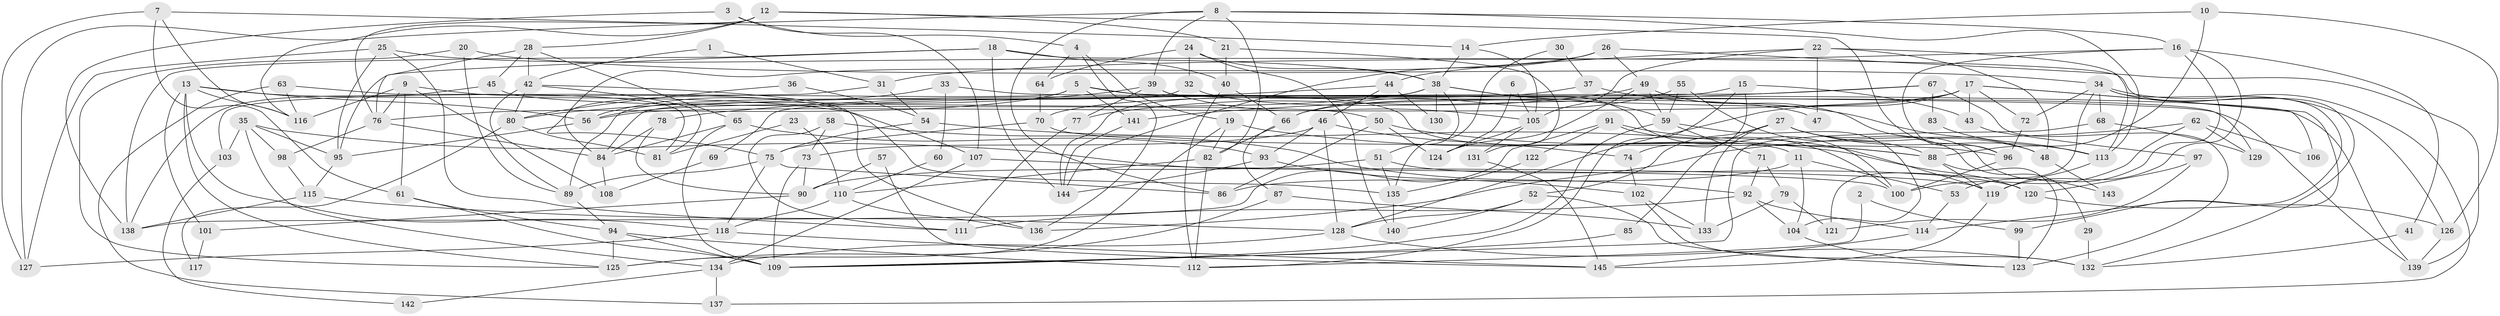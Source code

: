 // Generated by graph-tools (version 1.1) at 2025/36/03/09/25 02:36:04]
// undirected, 145 vertices, 290 edges
graph export_dot {
graph [start="1"]
  node [color=gray90,style=filled];
  1;
  2;
  3;
  4;
  5;
  6;
  7;
  8;
  9;
  10;
  11;
  12;
  13;
  14;
  15;
  16;
  17;
  18;
  19;
  20;
  21;
  22;
  23;
  24;
  25;
  26;
  27;
  28;
  29;
  30;
  31;
  32;
  33;
  34;
  35;
  36;
  37;
  38;
  39;
  40;
  41;
  42;
  43;
  44;
  45;
  46;
  47;
  48;
  49;
  50;
  51;
  52;
  53;
  54;
  55;
  56;
  57;
  58;
  59;
  60;
  61;
  62;
  63;
  64;
  65;
  66;
  67;
  68;
  69;
  70;
  71;
  72;
  73;
  74;
  75;
  76;
  77;
  78;
  79;
  80;
  81;
  82;
  83;
  84;
  85;
  86;
  87;
  88;
  89;
  90;
  91;
  92;
  93;
  94;
  95;
  96;
  97;
  98;
  99;
  100;
  101;
  102;
  103;
  104;
  105;
  106;
  107;
  108;
  109;
  110;
  111;
  112;
  113;
  114;
  115;
  116;
  117;
  118;
  119;
  120;
  121;
  122;
  123;
  124;
  125;
  126;
  127;
  128;
  129;
  130;
  131;
  132;
  133;
  134;
  135;
  136;
  137;
  138;
  139;
  140;
  141;
  142;
  143;
  144;
  145;
  1 -- 42;
  1 -- 31;
  2 -- 99;
  2 -- 112;
  3 -- 107;
  3 -- 4;
  3 -- 138;
  4 -- 19;
  4 -- 136;
  4 -- 64;
  5 -- 76;
  5 -- 139;
  5 -- 11;
  5 -- 103;
  5 -- 141;
  6 -- 124;
  6 -- 105;
  7 -- 127;
  7 -- 61;
  7 -- 14;
  7 -- 116;
  8 -- 82;
  8 -- 127;
  8 -- 16;
  8 -- 39;
  8 -- 86;
  8 -- 113;
  9 -- 116;
  9 -- 76;
  9 -- 61;
  9 -- 108;
  9 -- 135;
  10 -- 14;
  10 -- 88;
  10 -- 126;
  11 -- 86;
  11 -- 53;
  11 -- 104;
  12 -- 96;
  12 -- 116;
  12 -- 21;
  12 -- 28;
  12 -- 76;
  13 -- 125;
  13 -- 107;
  13 -- 56;
  13 -- 101;
  13 -- 116;
  13 -- 118;
  14 -- 38;
  14 -- 105;
  15 -- 84;
  15 -- 74;
  15 -- 43;
  15 -- 112;
  16 -- 119;
  16 -- 31;
  16 -- 41;
  16 -- 53;
  16 -- 96;
  17 -- 56;
  17 -- 128;
  17 -- 43;
  17 -- 66;
  17 -- 72;
  17 -- 99;
  17 -- 106;
  18 -- 132;
  18 -- 138;
  18 -- 40;
  18 -- 95;
  18 -- 144;
  19 -- 82;
  19 -- 125;
  19 -- 88;
  20 -- 89;
  20 -- 34;
  20 -- 125;
  21 -- 40;
  21 -- 131;
  22 -- 113;
  22 -- 105;
  22 -- 44;
  22 -- 47;
  22 -- 48;
  23 -- 110;
  23 -- 81;
  24 -- 64;
  24 -- 38;
  24 -- 32;
  24 -- 140;
  25 -- 38;
  25 -- 95;
  25 -- 111;
  25 -- 127;
  26 -- 75;
  26 -- 49;
  26 -- 139;
  26 -- 144;
  27 -- 133;
  27 -- 113;
  27 -- 29;
  27 -- 48;
  27 -- 52;
  27 -- 85;
  28 -- 76;
  28 -- 42;
  28 -- 45;
  28 -- 65;
  29 -- 132;
  30 -- 135;
  30 -- 37;
  31 -- 84;
  31 -- 54;
  32 -- 89;
  32 -- 47;
  33 -- 56;
  33 -- 139;
  33 -- 60;
  34 -- 114;
  34 -- 72;
  34 -- 68;
  34 -- 121;
  34 -- 126;
  34 -- 137;
  35 -- 95;
  35 -- 134;
  35 -- 98;
  35 -- 100;
  35 -- 103;
  36 -- 80;
  36 -- 54;
  37 -- 70;
  37 -- 48;
  38 -- 59;
  38 -- 144;
  38 -- 51;
  38 -- 56;
  38 -- 100;
  38 -- 130;
  39 -- 105;
  39 -- 77;
  39 -- 80;
  39 -- 129;
  40 -- 66;
  40 -- 112;
  41 -- 132;
  42 -- 136;
  42 -- 80;
  42 -- 81;
  42 -- 89;
  43 -- 97;
  44 -- 78;
  44 -- 46;
  44 -- 130;
  45 -- 138;
  45 -- 50;
  46 -- 93;
  46 -- 73;
  46 -- 74;
  46 -- 128;
  48 -- 143;
  49 -- 124;
  49 -- 77;
  49 -- 59;
  49 -- 143;
  50 -- 86;
  50 -- 88;
  50 -- 124;
  51 -- 120;
  51 -- 90;
  51 -- 135;
  52 -- 140;
  52 -- 123;
  52 -- 128;
  53 -- 114;
  54 -- 75;
  54 -- 120;
  55 -- 88;
  55 -- 59;
  55 -- 66;
  56 -- 95;
  57 -- 145;
  57 -- 90;
  58 -- 73;
  58 -- 111;
  58 -- 92;
  59 -- 104;
  59 -- 71;
  59 -- 109;
  60 -- 110;
  61 -- 109;
  61 -- 94;
  62 -- 129;
  62 -- 100;
  62 -- 106;
  62 -- 136;
  63 -- 81;
  63 -- 116;
  63 -- 137;
  64 -- 70;
  65 -- 109;
  65 -- 84;
  65 -- 93;
  66 -- 82;
  66 -- 87;
  67 -- 123;
  67 -- 141;
  67 -- 69;
  67 -- 83;
  68 -- 109;
  68 -- 129;
  69 -- 108;
  70 -- 96;
  70 -- 75;
  71 -- 92;
  71 -- 79;
  72 -- 96;
  73 -- 109;
  73 -- 90;
  74 -- 102;
  75 -- 89;
  75 -- 118;
  75 -- 86;
  76 -- 98;
  76 -- 84;
  77 -- 111;
  78 -- 84;
  78 -- 90;
  79 -- 121;
  79 -- 133;
  80 -- 81;
  80 -- 117;
  82 -- 112;
  82 -- 110;
  83 -- 113;
  84 -- 108;
  85 -- 109;
  87 -- 125;
  87 -- 133;
  88 -- 119;
  88 -- 123;
  89 -- 94;
  90 -- 101;
  91 -- 138;
  91 -- 100;
  91 -- 119;
  91 -- 122;
  92 -- 104;
  92 -- 111;
  92 -- 114;
  93 -- 144;
  93 -- 102;
  94 -- 112;
  94 -- 109;
  94 -- 125;
  95 -- 115;
  96 -- 100;
  97 -- 120;
  97 -- 121;
  98 -- 115;
  99 -- 123;
  101 -- 117;
  102 -- 133;
  102 -- 132;
  103 -- 142;
  104 -- 123;
  105 -- 131;
  105 -- 124;
  107 -- 134;
  107 -- 119;
  110 -- 118;
  110 -- 136;
  113 -- 119;
  114 -- 145;
  115 -- 128;
  115 -- 138;
  118 -- 145;
  118 -- 127;
  119 -- 145;
  120 -- 126;
  122 -- 135;
  126 -- 139;
  128 -- 132;
  128 -- 134;
  131 -- 145;
  134 -- 137;
  134 -- 142;
  135 -- 140;
  141 -- 144;
}
